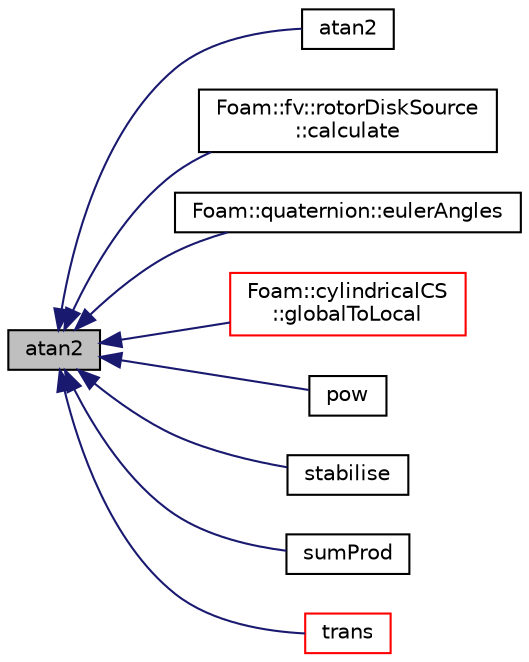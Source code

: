 digraph "atan2"
{
  bgcolor="transparent";
  edge [fontname="Helvetica",fontsize="10",labelfontname="Helvetica",labelfontsize="10"];
  node [fontname="Helvetica",fontsize="10",shape=record];
  rankdir="LR";
  Node1 [label="atan2",height=0.2,width=0.4,color="black", fillcolor="grey75", style="filled", fontcolor="black"];
  Node1 -> Node2 [dir="back",color="midnightblue",fontsize="10",style="solid",fontname="Helvetica"];
  Node2 [label="atan2",height=0.2,width=0.4,color="black",URL="$a10733.html#ab4a9cecc43d3bf52428da59c99ccbc57"];
  Node1 -> Node3 [dir="back",color="midnightblue",fontsize="10",style="solid",fontname="Helvetica"];
  Node3 [label="Foam::fv::rotorDiskSource\l::calculate",height=0.2,width=0.4,color="black",URL="$a02220.html#af1f80de2cfdda8beed20eae7693f3c4e",tooltip="Calculate forces. "];
  Node1 -> Node4 [dir="back",color="midnightblue",fontsize="10",style="solid",fontname="Helvetica"];
  Node4 [label="Foam::quaternion::eulerAngles",height=0.2,width=0.4,color="black",URL="$a02053.html#a72316836db2a6ee1985e7cf7c54bc2ce",tooltip="Return a vector of euler angles (rotations in radians about. "];
  Node1 -> Node5 [dir="back",color="midnightblue",fontsize="10",style="solid",fontname="Helvetica"];
  Node5 [label="Foam::cylindricalCS\l::globalToLocal",height=0.2,width=0.4,color="red",URL="$a00495.html#a2e1b5b722b11dde4d4d5a222a874f9e5",tooltip="Convert from global Cartesian system to the local coordinate system. "];
  Node1 -> Node6 [dir="back",color="midnightblue",fontsize="10",style="solid",fontname="Helvetica"];
  Node6 [label="pow",height=0.2,width=0.4,color="black",URL="$a10733.html#ae7ff089ba196c05685e9bdec0665addb"];
  Node1 -> Node7 [dir="back",color="midnightblue",fontsize="10",style="solid",fontname="Helvetica"];
  Node7 [label="stabilise",height=0.2,width=0.4,color="black",URL="$a10733.html#a5256ed0d7ec24b1876ba90c6ff1f8727"];
  Node1 -> Node8 [dir="back",color="midnightblue",fontsize="10",style="solid",fontname="Helvetica"];
  Node8 [label="sumProd",height=0.2,width=0.4,color="black",URL="$a10733.html#a5b480f6156c25bef4de87d86094e87ea"];
  Node1 -> Node9 [dir="back",color="midnightblue",fontsize="10",style="solid",fontname="Helvetica"];
  Node9 [label="trans",height=0.2,width=0.4,color="red",URL="$a10733.html#ae3ae6916fa018cc7c58227b7cea31055"];
}
